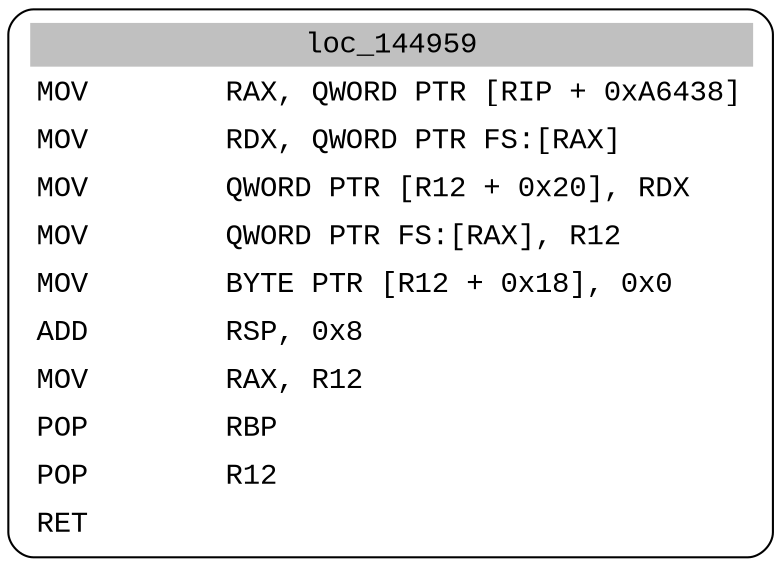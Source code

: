 digraph asm_graph {
1941 [
shape="Mrecord" fontname="Courier New"label =<<table border="0" cellborder="0" cellpadding="3"><tr><td align="center" colspan="2" bgcolor="grey">loc_144959</td></tr><tr><td align="left">MOV        RAX, QWORD PTR [RIP + 0xA6438]</td></tr><tr><td align="left">MOV        RDX, QWORD PTR FS:[RAX]</td></tr><tr><td align="left">MOV        QWORD PTR [R12 + 0x20], RDX</td></tr><tr><td align="left">MOV        QWORD PTR FS:[RAX], R12</td></tr><tr><td align="left">MOV        BYTE PTR [R12 + 0x18], 0x0</td></tr><tr><td align="left">ADD        RSP, 0x8</td></tr><tr><td align="left">MOV        RAX, R12</td></tr><tr><td align="left">POP        RBP</td></tr><tr><td align="left">POP        R12</td></tr><tr><td align="left">RET        </td></tr></table>> ];
}